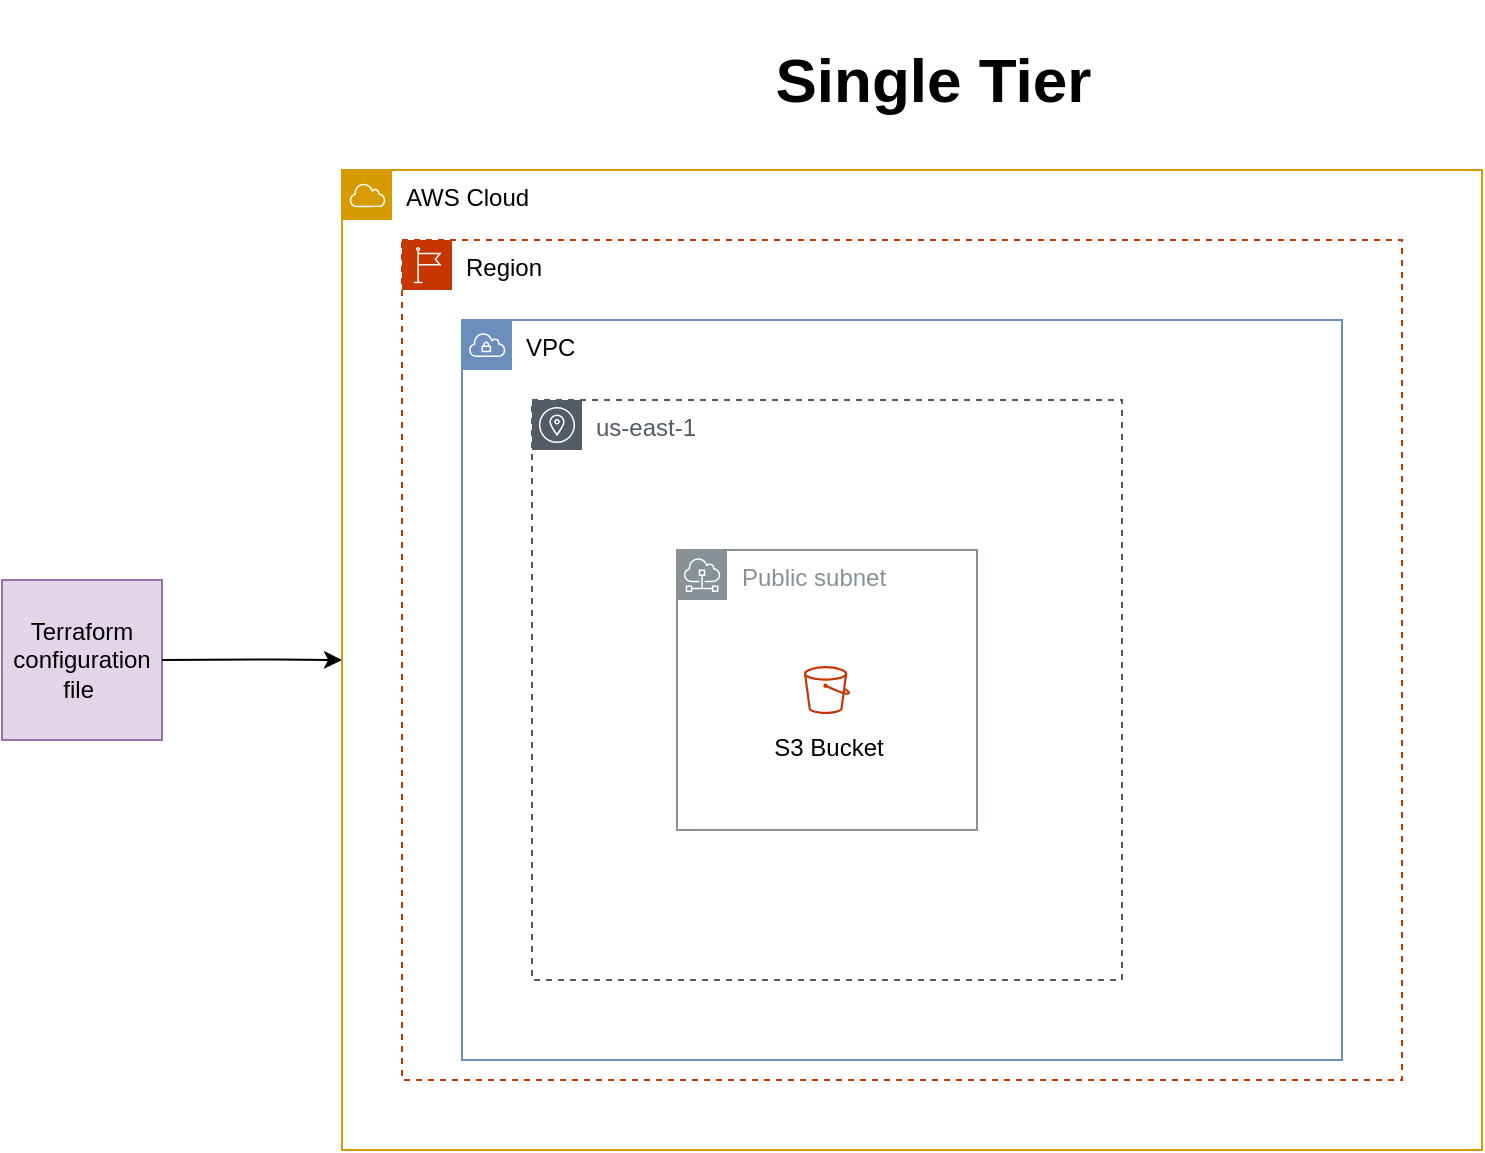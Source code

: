 <mxfile version="22.1.2" type="device">
  <diagram name="Page-1" id="D9-gj8FlPxRxhv7m4vXI">
    <mxGraphModel dx="792" dy="1187" grid="1" gridSize="10" guides="1" tooltips="1" connect="1" arrows="1" fold="1" page="1" pageScale="1" pageWidth="1100" pageHeight="850" math="0" shadow="0">
      <root>
        <mxCell id="0" />
        <mxCell id="1" parent="0" />
        <mxCell id="Pk-fme_U5N2IDVF4iXrb-1" value="" style="whiteSpace=wrap;html=1;aspect=fixed;fillColor=#e1d5e7;strokeColor=#9673a6;" parent="1" vertex="1">
          <mxGeometry x="40" y="410" width="80" height="80" as="geometry" />
        </mxCell>
        <mxCell id="Pk-fme_U5N2IDVF4iXrb-2" value="Terraform configuration&lt;br&gt;file&amp;nbsp;" style="text;html=1;strokeColor=none;fillColor=none;align=center;verticalAlign=middle;whiteSpace=wrap;rounded=0;" parent="1" vertex="1">
          <mxGeometry x="45" y="440" width="70" height="20" as="geometry" />
        </mxCell>
        <mxCell id="Pk-fme_U5N2IDVF4iXrb-3" value="" style="endArrow=classic;html=1;rounded=0;exitX=1.03;exitY=0.628;exitDx=0;exitDy=0;exitPerimeter=0;" parent="1" edge="1">
          <mxGeometry width="50" height="50" relative="1" as="geometry">
            <mxPoint x="120.0" y="450.0" as="sourcePoint" />
            <mxPoint x="210" y="450" as="targetPoint" />
            <Array as="points">
              <mxPoint x="177.6" y="449.76" />
            </Array>
          </mxGeometry>
        </mxCell>
        <mxCell id="zW-y7rjTlRy6HZLA2KA3-5" value="AWS Cloud" style="sketch=0;outlineConnect=0;html=1;whiteSpace=wrap;fontSize=12;fontStyle=0;shape=mxgraph.aws4.group;grIcon=mxgraph.aws4.group_aws_cloud;strokeColor=#d79b00;fillColor=default;verticalAlign=top;align=left;spacingLeft=30;gradientColor=none;" vertex="1" parent="1">
          <mxGeometry x="210" y="205" width="570" height="490" as="geometry" />
        </mxCell>
        <mxCell id="zW-y7rjTlRy6HZLA2KA3-6" value="&lt;font style=&quot;font-size: 31px;&quot;&gt;&lt;b&gt;Single Tier&amp;nbsp;&lt;/b&gt;&lt;/font&gt;" style="text;html=1;strokeColor=none;fillColor=none;align=center;verticalAlign=middle;whiteSpace=wrap;rounded=0;" vertex="1" parent="1">
          <mxGeometry x="360" y="120" width="300" height="80" as="geometry" />
        </mxCell>
        <mxCell id="zW-y7rjTlRy6HZLA2KA3-7" value="Region" style="sketch=0;outlineConnect=0;html=1;whiteSpace=wrap;fontSize=12;fontStyle=0;shape=mxgraph.aws4.group;grIcon=mxgraph.aws4.group_region;strokeColor=#C73500;fillColor=none;verticalAlign=top;align=left;spacingLeft=30;fontColor=#000000;dashed=1;" vertex="1" parent="1">
          <mxGeometry x="240" y="240" width="500" height="420" as="geometry" />
        </mxCell>
        <mxCell id="zW-y7rjTlRy6HZLA2KA3-8" value="VPC" style="sketch=0;outlineConnect=0;html=1;whiteSpace=wrap;fontSize=12;fontStyle=0;shape=mxgraph.aws4.group;grIcon=mxgraph.aws4.group_vpc;strokeColor=#6c8ebf;fillColor=none;verticalAlign=top;align=left;spacingLeft=30;dashed=0;" vertex="1" parent="1">
          <mxGeometry x="270" y="280" width="440" height="370" as="geometry" />
        </mxCell>
        <mxCell id="zW-y7rjTlRy6HZLA2KA3-10" value="us-east-1" style="sketch=0;outlineConnect=0;gradientColor=none;html=1;whiteSpace=wrap;fontSize=12;fontStyle=0;shape=mxgraph.aws4.group;grIcon=mxgraph.aws4.group_availability_zone;strokeColor=#545B64;fillColor=none;verticalAlign=top;align=left;spacingLeft=30;fontColor=#545B64;dashed=1;" vertex="1" parent="1">
          <mxGeometry x="305" y="320" width="295" height="290" as="geometry" />
        </mxCell>
        <mxCell id="zW-y7rjTlRy6HZLA2KA3-11" value="Public subnet" style="sketch=0;outlineConnect=0;gradientColor=none;html=1;whiteSpace=wrap;fontSize=12;fontStyle=0;shape=mxgraph.aws4.group;grIcon=mxgraph.aws4.group_subnet;strokeColor=#879196;fillColor=none;verticalAlign=top;align=left;spacingLeft=30;fontColor=#879196;dashed=0;" vertex="1" parent="1">
          <mxGeometry x="377.5" y="395" width="150" height="140" as="geometry" />
        </mxCell>
        <mxCell id="zW-y7rjTlRy6HZLA2KA3-9" value="S3 Bucket" style="sketch=0;outlineConnect=0;fontColor=#000000;strokeColor=#C73500;fillColor=none;dashed=0;verticalLabelPosition=bottom;verticalAlign=top;align=center;html=1;fontSize=12;fontStyle=0;aspect=fixed;shape=mxgraph.aws4.resourceIcon;resIcon=mxgraph.aws4.bucket;" vertex="1" parent="1">
          <mxGeometry x="437.5" y="450" width="30" height="30" as="geometry" />
        </mxCell>
      </root>
    </mxGraphModel>
  </diagram>
</mxfile>
